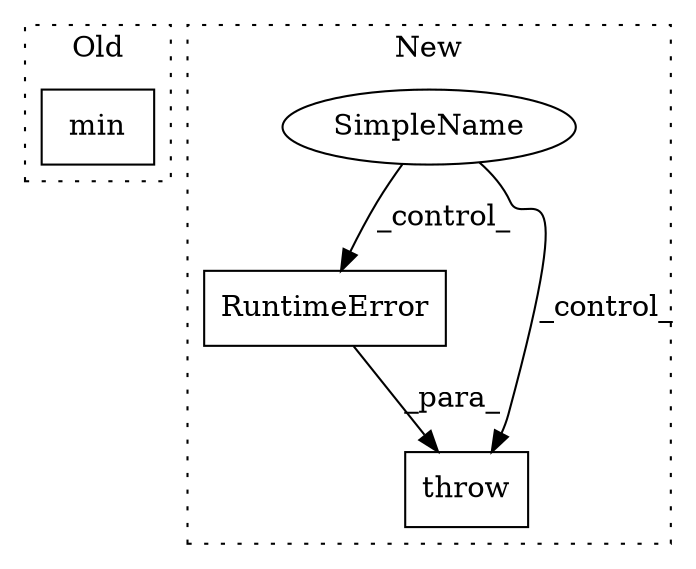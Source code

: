 digraph G {
subgraph cluster0 {
1 [label="min" a="32" s="3209,3256" l="4,1" shape="box"];
label = "Old";
style="dotted";
}
subgraph cluster1 {
2 [label="RuntimeError" a="32" s="3193,3261" l="13,1" shape="box"];
3 [label="SimpleName" a="42" s="" l="" shape="ellipse"];
4 [label="throw" a="53" s="3187" l="6" shape="box"];
label = "New";
style="dotted";
}
2 -> 4 [label="_para_"];
3 -> 2 [label="_control_"];
3 -> 4 [label="_control_"];
}